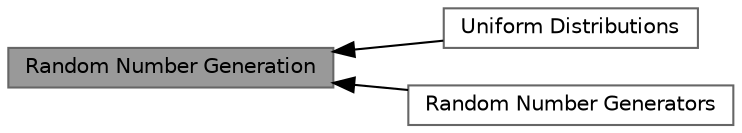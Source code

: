 digraph "Random Number Generation"
{
 // LATEX_PDF_SIZE
  bgcolor="transparent";
  edge [fontname=Helvetica,fontsize=10,labelfontname=Helvetica,labelfontsize=10];
  node [fontname=Helvetica,fontsize=10,shape=box,height=0.2,width=0.4];
  rankdir=LR;
  Node1 [id="Node000001",label="Random Number Generation",height=0.2,width=0.4,color="gray40", fillcolor="grey60", style="filled", fontcolor="black",tooltip=" "];
  Node3 [id="Node000003",label="Uniform Distributions",height=0.2,width=0.4,color="grey40", fillcolor="white", style="filled",URL="$group__random__distributions__uniform.html",tooltip=" "];
  Node2 [id="Node000002",label="Random Number Generators",height=0.2,width=0.4,color="grey40", fillcolor="white", style="filled",URL="$group__random__generators.html",tooltip=" "];
  Node1->Node2 [shape=plaintext, dir="back", style="solid"];
  Node1->Node3 [shape=plaintext, dir="back", style="solid"];
}
